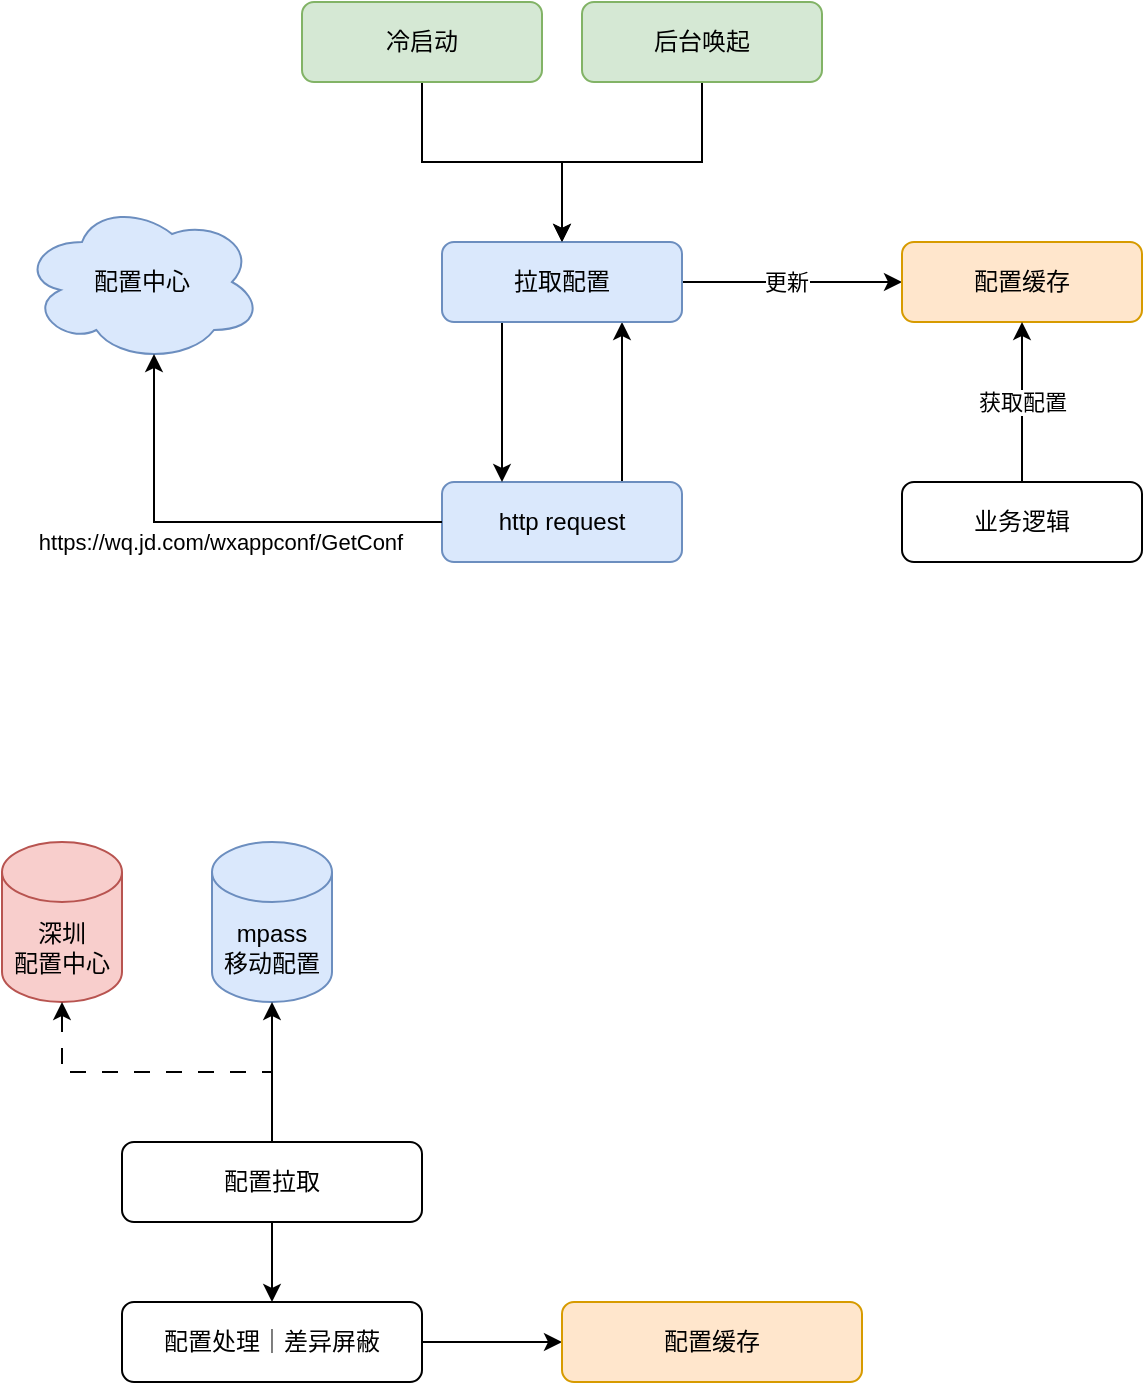<mxfile version="21.8.2" type="github">
  <diagram name="第 1 页" id="1GI-bY3Zwphr0oHCFrVg">
    <mxGraphModel dx="1306" dy="774" grid="1" gridSize="10" guides="1" tooltips="1" connect="1" arrows="1" fold="1" page="1" pageScale="1" pageWidth="827" pageHeight="1169" math="0" shadow="0">
      <root>
        <mxCell id="0" />
        <mxCell id="1" parent="0" />
        <mxCell id="E74E8h7RmW8ZqrwQXBec-28" style="edgeStyle=orthogonalEdgeStyle;rounded=0;orthogonalLoop=1;jettySize=auto;html=1;exitX=0.75;exitY=0;exitDx=0;exitDy=0;entryX=0.75;entryY=1;entryDx=0;entryDy=0;" edge="1" parent="1" source="E74E8h7RmW8ZqrwQXBec-3" target="E74E8h7RmW8ZqrwQXBec-8">
          <mxGeometry relative="1" as="geometry" />
        </mxCell>
        <mxCell id="E74E8h7RmW8ZqrwQXBec-3" value="http request" style="rounded=1;whiteSpace=wrap;html=1;fillColor=#dae8fc;strokeColor=#6c8ebf;" vertex="1" parent="1">
          <mxGeometry x="330" y="320" width="120" height="40" as="geometry" />
        </mxCell>
        <mxCell id="E74E8h7RmW8ZqrwQXBec-4" value="" style="edgeStyle=orthogonalEdgeStyle;rounded=0;orthogonalLoop=1;jettySize=auto;html=1;" edge="1" parent="1" source="E74E8h7RmW8ZqrwQXBec-5" target="E74E8h7RmW8ZqrwQXBec-8">
          <mxGeometry relative="1" as="geometry" />
        </mxCell>
        <mxCell id="E74E8h7RmW8ZqrwQXBec-5" value="冷启动" style="rounded=1;whiteSpace=wrap;html=1;fillColor=#d5e8d4;strokeColor=#82b366;" vertex="1" parent="1">
          <mxGeometry x="260" y="80" width="120" height="40" as="geometry" />
        </mxCell>
        <mxCell id="E74E8h7RmW8ZqrwQXBec-27" style="edgeStyle=orthogonalEdgeStyle;rounded=0;orthogonalLoop=1;jettySize=auto;html=1;exitX=0.25;exitY=1;exitDx=0;exitDy=0;entryX=0.25;entryY=0;entryDx=0;entryDy=0;" edge="1" parent="1" source="E74E8h7RmW8ZqrwQXBec-8" target="E74E8h7RmW8ZqrwQXBec-3">
          <mxGeometry relative="1" as="geometry" />
        </mxCell>
        <mxCell id="E74E8h7RmW8ZqrwQXBec-29" style="edgeStyle=orthogonalEdgeStyle;rounded=0;orthogonalLoop=1;jettySize=auto;html=1;exitX=1;exitY=0.5;exitDx=0;exitDy=0;entryX=0;entryY=0.5;entryDx=0;entryDy=0;" edge="1" parent="1" source="E74E8h7RmW8ZqrwQXBec-8" target="E74E8h7RmW8ZqrwQXBec-15">
          <mxGeometry relative="1" as="geometry" />
        </mxCell>
        <mxCell id="E74E8h7RmW8ZqrwQXBec-30" value="更新" style="edgeLabel;html=1;align=center;verticalAlign=middle;resizable=0;points=[];" vertex="1" connectable="0" parent="E74E8h7RmW8ZqrwQXBec-29">
          <mxGeometry x="-0.169" y="2" relative="1" as="geometry">
            <mxPoint x="6" y="2" as="offset" />
          </mxGeometry>
        </mxCell>
        <mxCell id="E74E8h7RmW8ZqrwQXBec-8" value="拉取配置" style="rounded=1;whiteSpace=wrap;html=1;fillColor=#dae8fc;strokeColor=#6c8ebf;" vertex="1" parent="1">
          <mxGeometry x="330" y="200" width="120" height="40" as="geometry" />
        </mxCell>
        <mxCell id="E74E8h7RmW8ZqrwQXBec-15" value="配置缓存" style="whiteSpace=wrap;html=1;rounded=1;fillColor=#ffe6cc;strokeColor=#d79b00;" vertex="1" parent="1">
          <mxGeometry x="560" y="200" width="120" height="40" as="geometry" />
        </mxCell>
        <mxCell id="E74E8h7RmW8ZqrwQXBec-33" style="edgeStyle=orthogonalEdgeStyle;rounded=0;orthogonalLoop=1;jettySize=auto;html=1;exitX=0.25;exitY=0;exitDx=0;exitDy=0;entryX=0.5;entryY=1;entryDx=0;entryDy=0;" edge="1" parent="1" source="E74E8h7RmW8ZqrwQXBec-19" target="E74E8h7RmW8ZqrwQXBec-15">
          <mxGeometry relative="1" as="geometry">
            <Array as="points">
              <mxPoint x="620" y="340" />
            </Array>
          </mxGeometry>
        </mxCell>
        <mxCell id="E74E8h7RmW8ZqrwQXBec-35" value="获取配置" style="edgeLabel;html=1;align=center;verticalAlign=middle;resizable=0;points=[];" vertex="1" connectable="0" parent="E74E8h7RmW8ZqrwQXBec-33">
          <mxGeometry x="-0.01" y="1" relative="1" as="geometry">
            <mxPoint x="1" y="-36" as="offset" />
          </mxGeometry>
        </mxCell>
        <mxCell id="E74E8h7RmW8ZqrwQXBec-19" value="业务逻辑" style="whiteSpace=wrap;html=1;rounded=1;" vertex="1" parent="1">
          <mxGeometry x="560" y="320" width="120" height="40" as="geometry" />
        </mxCell>
        <mxCell id="E74E8h7RmW8ZqrwQXBec-23" style="edgeStyle=orthogonalEdgeStyle;rounded=0;orthogonalLoop=1;jettySize=auto;html=1;exitX=0.5;exitY=1;exitDx=0;exitDy=0;entryX=0.5;entryY=0;entryDx=0;entryDy=0;" edge="1" parent="1" source="E74E8h7RmW8ZqrwQXBec-22" target="E74E8h7RmW8ZqrwQXBec-8">
          <mxGeometry relative="1" as="geometry" />
        </mxCell>
        <mxCell id="E74E8h7RmW8ZqrwQXBec-22" value="后台唤起" style="rounded=1;whiteSpace=wrap;html=1;fillColor=#d5e8d4;strokeColor=#82b366;" vertex="1" parent="1">
          <mxGeometry x="400" y="80" width="120" height="40" as="geometry" />
        </mxCell>
        <mxCell id="E74E8h7RmW8ZqrwQXBec-24" value="配置中心" style="ellipse;shape=cloud;whiteSpace=wrap;html=1;fillColor=#dae8fc;strokeColor=#6c8ebf;" vertex="1" parent="1">
          <mxGeometry x="120" y="180" width="120" height="80" as="geometry" />
        </mxCell>
        <mxCell id="E74E8h7RmW8ZqrwQXBec-25" style="edgeStyle=orthogonalEdgeStyle;rounded=0;orthogonalLoop=1;jettySize=auto;html=1;exitX=0;exitY=0.5;exitDx=0;exitDy=0;entryX=0.55;entryY=0.95;entryDx=0;entryDy=0;entryPerimeter=0;" edge="1" parent="1" source="E74E8h7RmW8ZqrwQXBec-3" target="E74E8h7RmW8ZqrwQXBec-24">
          <mxGeometry relative="1" as="geometry" />
        </mxCell>
        <mxCell id="E74E8h7RmW8ZqrwQXBec-26" value="https://wq.jd.com/wxappconf/GetConf" style="edgeLabel;html=1;align=center;verticalAlign=middle;resizable=0;points=[];" vertex="1" connectable="0" parent="E74E8h7RmW8ZqrwQXBec-25">
          <mxGeometry x="-0.27" relative="1" as="geometry">
            <mxPoint x="-28" y="10" as="offset" />
          </mxGeometry>
        </mxCell>
        <mxCell id="E74E8h7RmW8ZqrwQXBec-37" value="深圳&lt;br&gt;配置中心" style="shape=cylinder3;whiteSpace=wrap;html=1;boundedLbl=1;backgroundOutline=1;size=15;shadow=0;fillColor=#f8cecc;strokeColor=#b85450;" vertex="1" parent="1">
          <mxGeometry x="110" y="500" width="60" height="80" as="geometry" />
        </mxCell>
        <mxCell id="E74E8h7RmW8ZqrwQXBec-38" value="mpass&lt;br&gt;移动配置" style="shape=cylinder3;whiteSpace=wrap;html=1;boundedLbl=1;backgroundOutline=1;size=15;fillColor=#dae8fc;strokeColor=#6c8ebf;" vertex="1" parent="1">
          <mxGeometry x="215" y="500" width="60" height="80" as="geometry" />
        </mxCell>
        <mxCell id="E74E8h7RmW8ZqrwQXBec-47" style="edgeStyle=orthogonalEdgeStyle;rounded=0;orthogonalLoop=1;jettySize=auto;html=1;exitX=0.5;exitY=1;exitDx=0;exitDy=0;entryX=0.5;entryY=0;entryDx=0;entryDy=0;" edge="1" parent="1" source="E74E8h7RmW8ZqrwQXBec-39" target="E74E8h7RmW8ZqrwQXBec-44">
          <mxGeometry relative="1" as="geometry" />
        </mxCell>
        <mxCell id="E74E8h7RmW8ZqrwQXBec-39" value="配置拉取" style="rounded=1;whiteSpace=wrap;html=1;" vertex="1" parent="1">
          <mxGeometry x="170" y="650" width="150" height="40" as="geometry" />
        </mxCell>
        <mxCell id="E74E8h7RmW8ZqrwQXBec-42" style="edgeStyle=orthogonalEdgeStyle;rounded=0;orthogonalLoop=1;jettySize=auto;html=1;exitX=0.5;exitY=0;exitDx=0;exitDy=0;entryX=0.5;entryY=1;entryDx=0;entryDy=0;entryPerimeter=0;dashed=1;dashPattern=8 8;shadow=0;" edge="1" parent="1" source="E74E8h7RmW8ZqrwQXBec-39" target="E74E8h7RmW8ZqrwQXBec-37">
          <mxGeometry relative="1" as="geometry" />
        </mxCell>
        <mxCell id="E74E8h7RmW8ZqrwQXBec-43" style="edgeStyle=orthogonalEdgeStyle;rounded=0;orthogonalLoop=1;jettySize=auto;html=1;exitX=0.5;exitY=0;exitDx=0;exitDy=0;entryX=0.5;entryY=1;entryDx=0;entryDy=0;entryPerimeter=0;" edge="1" parent="1" source="E74E8h7RmW8ZqrwQXBec-39" target="E74E8h7RmW8ZqrwQXBec-38">
          <mxGeometry relative="1" as="geometry" />
        </mxCell>
        <mxCell id="E74E8h7RmW8ZqrwQXBec-48" style="edgeStyle=orthogonalEdgeStyle;rounded=0;orthogonalLoop=1;jettySize=auto;html=1;exitX=1;exitY=0.5;exitDx=0;exitDy=0;" edge="1" parent="1" source="E74E8h7RmW8ZqrwQXBec-44" target="E74E8h7RmW8ZqrwQXBec-46">
          <mxGeometry relative="1" as="geometry" />
        </mxCell>
        <mxCell id="E74E8h7RmW8ZqrwQXBec-44" value="配置处理｜差异屏蔽" style="rounded=1;whiteSpace=wrap;html=1;" vertex="1" parent="1">
          <mxGeometry x="170" y="730" width="150" height="40" as="geometry" />
        </mxCell>
        <mxCell id="E74E8h7RmW8ZqrwQXBec-46" value="配置缓存" style="rounded=1;whiteSpace=wrap;html=1;fillColor=#ffe6cc;strokeColor=#d79b00;" vertex="1" parent="1">
          <mxGeometry x="390" y="730" width="150" height="40" as="geometry" />
        </mxCell>
      </root>
    </mxGraphModel>
  </diagram>
</mxfile>
